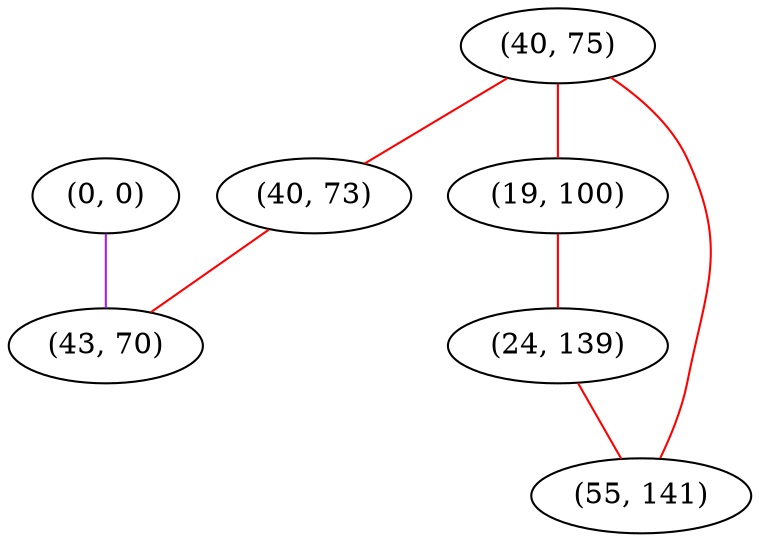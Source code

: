 graph "" {
"(0, 0)";
"(40, 75)";
"(19, 100)";
"(40, 73)";
"(24, 139)";
"(55, 141)";
"(43, 70)";
"(0, 0)" -- "(43, 70)"  [color=purple, key=0, weight=4];
"(40, 75)" -- "(40, 73)"  [color=red, key=0, weight=1];
"(40, 75)" -- "(55, 141)"  [color=red, key=0, weight=1];
"(40, 75)" -- "(19, 100)"  [color=red, key=0, weight=1];
"(19, 100)" -- "(24, 139)"  [color=red, key=0, weight=1];
"(40, 73)" -- "(43, 70)"  [color=red, key=0, weight=1];
"(24, 139)" -- "(55, 141)"  [color=red, key=0, weight=1];
}
